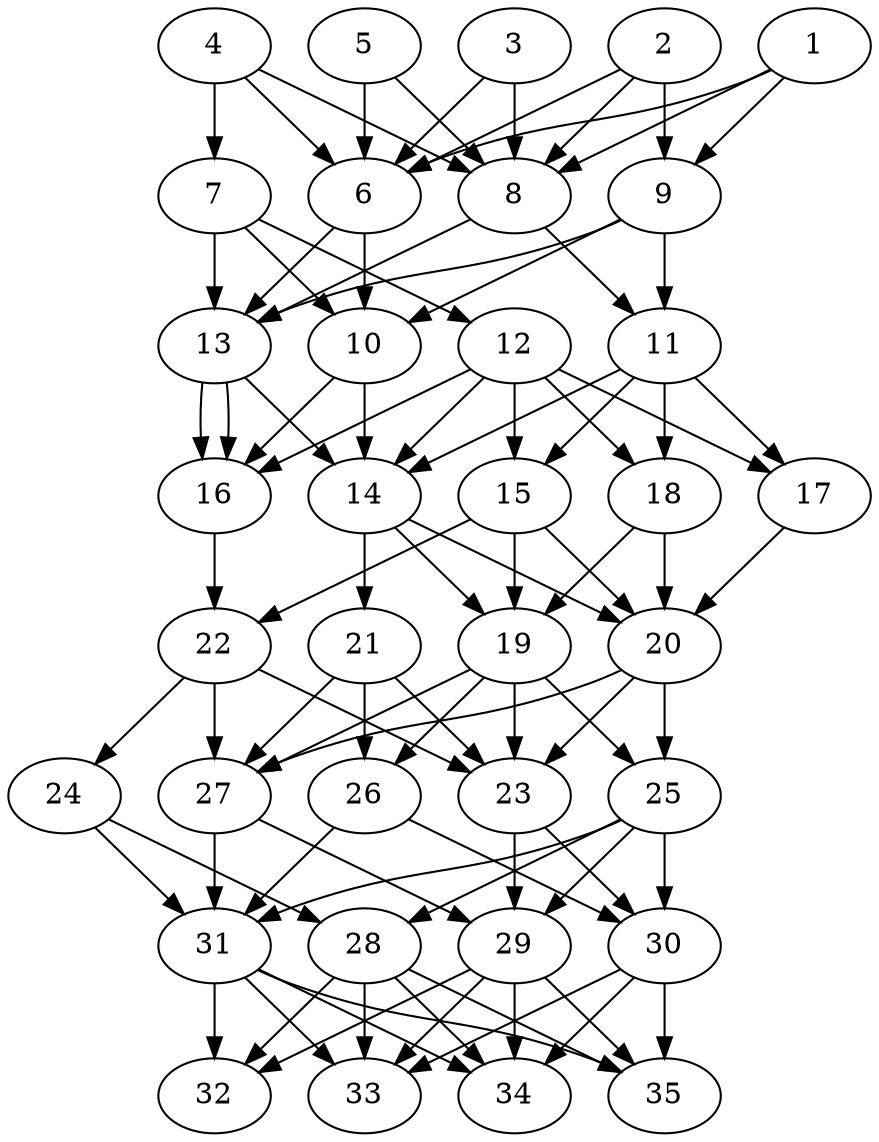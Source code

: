 // DAG automatically generated by daggen at Thu Oct  3 14:05:36 2019
// ./daggen --dot -n 35 --ccr 0.5 --fat 0.5 --regular 0.9 --density 0.9 --mindata 5242880 --maxdata 52428800 
digraph G {
  1 [size="95965184", alpha="0.18", expect_size="47982592"] 
  1 -> 6 [size ="47982592"]
  1 -> 8 [size ="47982592"]
  1 -> 9 [size ="47982592"]
  2 [size="42995712", alpha="0.14", expect_size="21497856"] 
  2 -> 6 [size ="21497856"]
  2 -> 8 [size ="21497856"]
  2 -> 9 [size ="21497856"]
  3 [size="37646336", alpha="0.17", expect_size="18823168"] 
  3 -> 6 [size ="18823168"]
  3 -> 8 [size ="18823168"]
  4 [size="99923968", alpha="0.19", expect_size="49961984"] 
  4 -> 6 [size ="49961984"]
  4 -> 7 [size ="49961984"]
  4 -> 8 [size ="49961984"]
  5 [size="69038080", alpha="0.08", expect_size="34519040"] 
  5 -> 6 [size ="34519040"]
  5 -> 8 [size ="34519040"]
  6 [size="90517504", alpha="0.10", expect_size="45258752"] 
  6 -> 10 [size ="45258752"]
  6 -> 13 [size ="45258752"]
  7 [size="39436288", alpha="0.20", expect_size="19718144"] 
  7 -> 10 [size ="19718144"]
  7 -> 12 [size ="19718144"]
  7 -> 13 [size ="19718144"]
  8 [size="20207616", alpha="0.14", expect_size="10103808"] 
  8 -> 11 [size ="10103808"]
  8 -> 13 [size ="10103808"]
  9 [size="30386176", alpha="0.11", expect_size="15193088"] 
  9 -> 10 [size ="15193088"]
  9 -> 11 [size ="15193088"]
  9 -> 13 [size ="15193088"]
  10 [size="74770432", alpha="0.12", expect_size="37385216"] 
  10 -> 14 [size ="37385216"]
  10 -> 16 [size ="37385216"]
  11 [size="81672192", alpha="0.02", expect_size="40836096"] 
  11 -> 14 [size ="40836096"]
  11 -> 15 [size ="40836096"]
  11 -> 17 [size ="40836096"]
  11 -> 18 [size ="40836096"]
  12 [size="72943616", alpha="0.01", expect_size="36471808"] 
  12 -> 14 [size ="36471808"]
  12 -> 15 [size ="36471808"]
  12 -> 16 [size ="36471808"]
  12 -> 17 [size ="36471808"]
  12 -> 18 [size ="36471808"]
  13 [size="46372864", alpha="0.02", expect_size="23186432"] 
  13 -> 14 [size ="23186432"]
  13 -> 16 [size ="23186432"]
  13 -> 16 [size ="23186432"]
  14 [size="30058496", alpha="0.15", expect_size="15029248"] 
  14 -> 19 [size ="15029248"]
  14 -> 20 [size ="15029248"]
  14 -> 21 [size ="15029248"]
  15 [size="23611392", alpha="0.03", expect_size="11805696"] 
  15 -> 19 [size ="11805696"]
  15 -> 20 [size ="11805696"]
  15 -> 22 [size ="11805696"]
  16 [size="59160576", alpha="0.08", expect_size="29580288"] 
  16 -> 22 [size ="29580288"]
  17 [size="14034944", alpha="0.12", expect_size="7017472"] 
  17 -> 20 [size ="7017472"]
  18 [size="12189696", alpha="0.06", expect_size="6094848"] 
  18 -> 19 [size ="6094848"]
  18 -> 20 [size ="6094848"]
  19 [size="79685632", alpha="0.06", expect_size="39842816"] 
  19 -> 23 [size ="39842816"]
  19 -> 25 [size ="39842816"]
  19 -> 26 [size ="39842816"]
  19 -> 27 [size ="39842816"]
  20 [size="38035456", alpha="0.05", expect_size="19017728"] 
  20 -> 23 [size ="19017728"]
  20 -> 25 [size ="19017728"]
  20 -> 27 [size ="19017728"]
  21 [size="95170560", alpha="0.02", expect_size="47585280"] 
  21 -> 23 [size ="47585280"]
  21 -> 26 [size ="47585280"]
  21 -> 27 [size ="47585280"]
  22 [size="103796736", alpha="0.06", expect_size="51898368"] 
  22 -> 23 [size ="51898368"]
  22 -> 24 [size ="51898368"]
  22 -> 27 [size ="51898368"]
  23 [size="15570944", alpha="0.16", expect_size="7785472"] 
  23 -> 29 [size ="7785472"]
  23 -> 30 [size ="7785472"]
  24 [size="23435264", alpha="0.05", expect_size="11717632"] 
  24 -> 28 [size ="11717632"]
  24 -> 31 [size ="11717632"]
  25 [size="92344320", alpha="0.06", expect_size="46172160"] 
  25 -> 28 [size ="46172160"]
  25 -> 29 [size ="46172160"]
  25 -> 30 [size ="46172160"]
  25 -> 31 [size ="46172160"]
  26 [size="11212800", alpha="0.04", expect_size="5606400"] 
  26 -> 30 [size ="5606400"]
  26 -> 31 [size ="5606400"]
  27 [size="46950400", alpha="0.08", expect_size="23475200"] 
  27 -> 29 [size ="23475200"]
  27 -> 31 [size ="23475200"]
  28 [size="104126464", alpha="0.15", expect_size="52063232"] 
  28 -> 32 [size ="52063232"]
  28 -> 33 [size ="52063232"]
  28 -> 34 [size ="52063232"]
  28 -> 35 [size ="52063232"]
  29 [size="37189632", alpha="0.05", expect_size="18594816"] 
  29 -> 32 [size ="18594816"]
  29 -> 33 [size ="18594816"]
  29 -> 34 [size ="18594816"]
  29 -> 35 [size ="18594816"]
  30 [size="64569344", alpha="0.09", expect_size="32284672"] 
  30 -> 33 [size ="32284672"]
  30 -> 34 [size ="32284672"]
  30 -> 35 [size ="32284672"]
  31 [size="87549952", alpha="0.09", expect_size="43774976"] 
  31 -> 32 [size ="43774976"]
  31 -> 33 [size ="43774976"]
  31 -> 34 [size ="43774976"]
  31 -> 35 [size ="43774976"]
  32 [size="97236992", alpha="0.01", expect_size="48618496"] 
  33 [size="31772672", alpha="0.01", expect_size="15886336"] 
  34 [size="12691456", alpha="0.06", expect_size="6345728"] 
  35 [size="35055616", alpha="0.13", expect_size="17527808"] 
}
